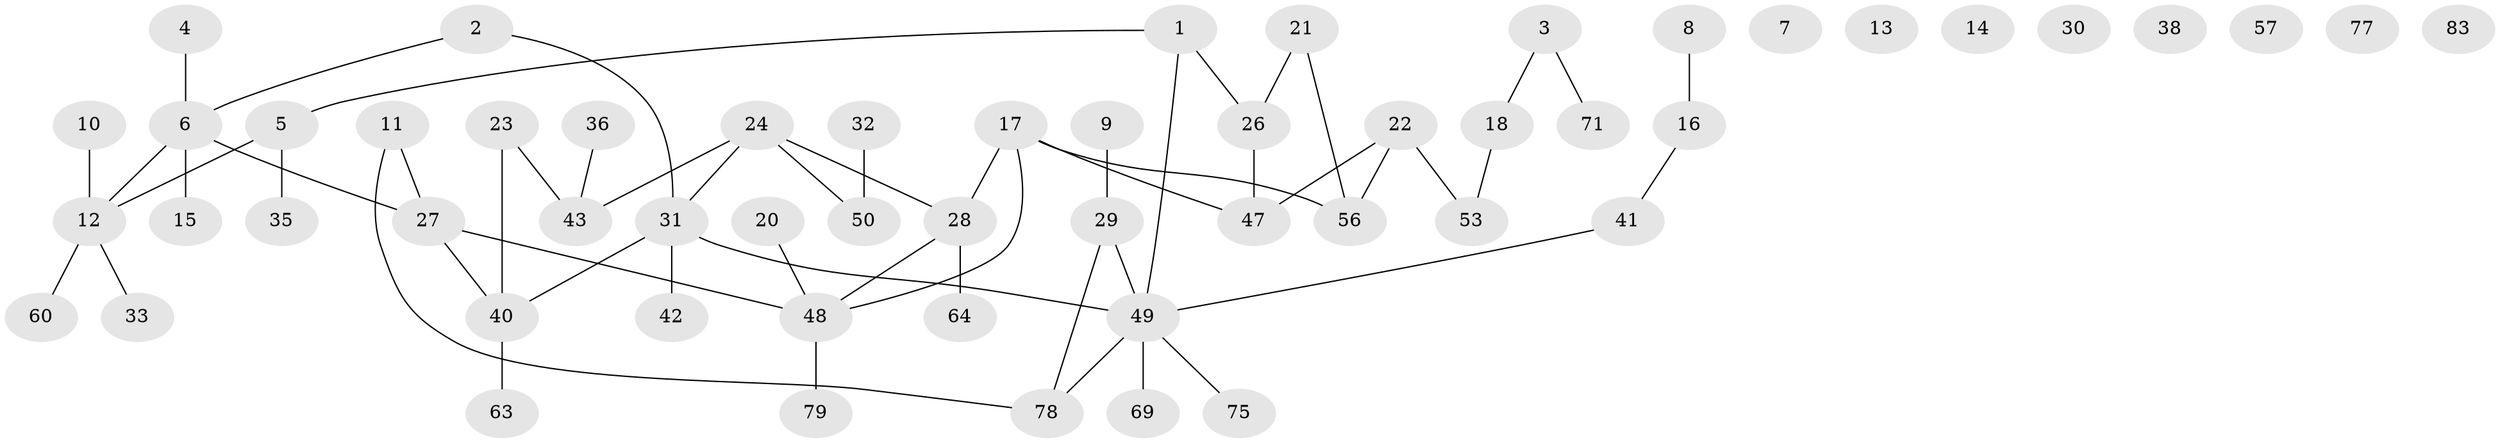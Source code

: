 // original degree distribution, {1: 0.27380952380952384, 2: 0.34523809523809523, 5: 0.05952380952380952, 0: 0.09523809523809523, 4: 0.047619047619047616, 3: 0.16666666666666666, 6: 0.011904761904761904}
// Generated by graph-tools (version 1.1) at 2025/41/03/06/25 10:41:20]
// undirected, 55 vertices, 56 edges
graph export_dot {
graph [start="1"]
  node [color=gray90,style=filled];
  1 [super="+55"];
  2 [super="+52"];
  3 [super="+80"];
  4 [super="+65"];
  5 [super="+19"];
  6 [super="+66"];
  7;
  8 [super="+45"];
  9;
  10 [super="+39"];
  11 [super="+46"];
  12 [super="+70"];
  13;
  14;
  15;
  16;
  17 [super="+34"];
  18 [super="+58"];
  20;
  21;
  22;
  23 [super="+37"];
  24 [super="+25"];
  26;
  27 [super="+68"];
  28 [super="+61"];
  29 [super="+59"];
  30;
  31 [super="+84"];
  32 [super="+73"];
  33;
  35 [super="+76"];
  36 [super="+51"];
  38;
  40 [super="+67"];
  41 [super="+72"];
  42;
  43 [super="+44"];
  47 [super="+62"];
  48 [super="+82"];
  49 [super="+54"];
  50;
  53 [super="+81"];
  56 [super="+74"];
  57;
  60;
  63;
  64;
  69;
  71;
  75;
  77;
  78;
  79;
  83;
  1 -- 26;
  1 -- 5;
  1 -- 49;
  2 -- 6;
  2 -- 31;
  3 -- 71;
  3 -- 18;
  4 -- 6;
  5 -- 12;
  5 -- 35;
  6 -- 12;
  6 -- 15;
  6 -- 27;
  8 -- 16;
  9 -- 29;
  10 -- 12;
  11 -- 27;
  11 -- 78;
  12 -- 60;
  12 -- 33;
  16 -- 41;
  17 -- 48;
  17 -- 56;
  17 -- 47;
  17 -- 28;
  18 -- 53;
  20 -- 48;
  21 -- 26;
  21 -- 56;
  22 -- 47;
  22 -- 53;
  22 -- 56;
  23 -- 40;
  23 -- 43;
  24 -- 50;
  24 -- 43;
  24 -- 31;
  24 -- 28;
  26 -- 47;
  27 -- 48;
  27 -- 40;
  28 -- 64;
  28 -- 48;
  29 -- 49;
  29 -- 78;
  31 -- 40;
  31 -- 49;
  31 -- 42;
  32 -- 50;
  36 -- 43;
  40 -- 63;
  41 -- 49;
  48 -- 79;
  49 -- 75;
  49 -- 78;
  49 -- 69;
}
